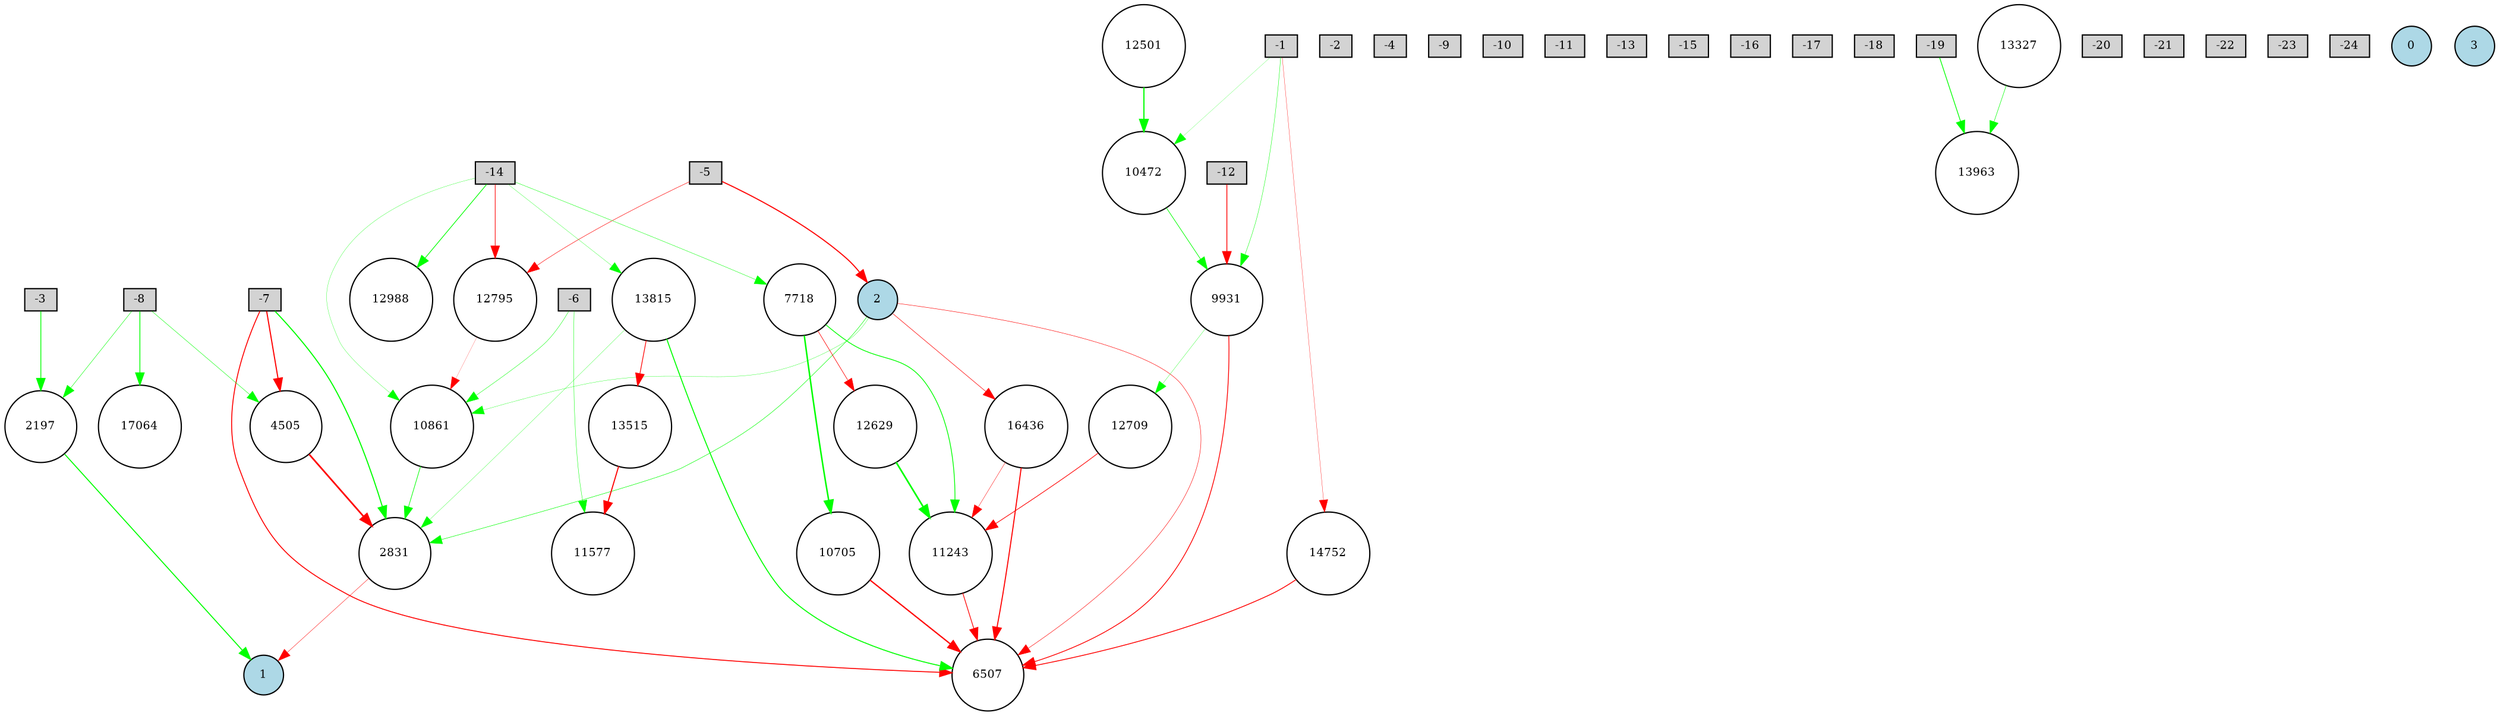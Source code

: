 digraph {
	node [fontsize=9 height=0.2 shape=circle width=0.2]
	-1 [fillcolor=lightgray shape=box style=filled]
	-2 [fillcolor=lightgray shape=box style=filled]
	-3 [fillcolor=lightgray shape=box style=filled]
	-4 [fillcolor=lightgray shape=box style=filled]
	-5 [fillcolor=lightgray shape=box style=filled]
	-6 [fillcolor=lightgray shape=box style=filled]
	-7 [fillcolor=lightgray shape=box style=filled]
	-8 [fillcolor=lightgray shape=box style=filled]
	-9 [fillcolor=lightgray shape=box style=filled]
	-10 [fillcolor=lightgray shape=box style=filled]
	-11 [fillcolor=lightgray shape=box style=filled]
	-12 [fillcolor=lightgray shape=box style=filled]
	-13 [fillcolor=lightgray shape=box style=filled]
	-14 [fillcolor=lightgray shape=box style=filled]
	-15 [fillcolor=lightgray shape=box style=filled]
	-16 [fillcolor=lightgray shape=box style=filled]
	-17 [fillcolor=lightgray shape=box style=filled]
	-18 [fillcolor=lightgray shape=box style=filled]
	-19 [fillcolor=lightgray shape=box style=filled]
	-20 [fillcolor=lightgray shape=box style=filled]
	-21 [fillcolor=lightgray shape=box style=filled]
	-22 [fillcolor=lightgray shape=box style=filled]
	-23 [fillcolor=lightgray shape=box style=filled]
	-24 [fillcolor=lightgray shape=box style=filled]
	0 [fillcolor=lightblue style=filled]
	1 [fillcolor=lightblue style=filled]
	2 [fillcolor=lightblue style=filled]
	3 [fillcolor=lightblue style=filled]
	13963 [fillcolor=white style=filled]
	13327 [fillcolor=white style=filled]
	2831 [fillcolor=white style=filled]
	2197 [fillcolor=white style=filled]
	4505 [fillcolor=white style=filled]
	14752 [fillcolor=white style=filled]
	12709 [fillcolor=white style=filled]
	7718 [fillcolor=white style=filled]
	17064 [fillcolor=white style=filled]
	16436 [fillcolor=white style=filled]
	11577 [fillcolor=white style=filled]
	12988 [fillcolor=white style=filled]
	9931 [fillcolor=white style=filled]
	13515 [fillcolor=white style=filled]
	10705 [fillcolor=white style=filled]
	12501 [fillcolor=white style=filled]
	12629 [fillcolor=white style=filled]
	10472 [fillcolor=white style=filled]
	6507 [fillcolor=white style=filled]
	11243 [fillcolor=white style=filled]
	10861 [fillcolor=white style=filled]
	13815 [fillcolor=white style=filled]
	12795 [fillcolor=white style=filled]
	-14 -> 10861 [color=green penwidth=0.1939397599247085 style=solid]
	-8 -> 17064 [color=green penwidth=0.6673434406042317 style=solid]
	11243 -> 6507 [color=red penwidth=0.5973737996581342 style=solid]
	9931 -> 12709 [color=green penwidth=0.1994442277799569 style=solid]
	10705 -> 6507 [color=red penwidth=1.047290111280313 style=solid]
	2 -> 6507 [color=red penwidth=0.3307548572621134 style=solid]
	-12 -> 9931 [color=red penwidth=0.6581670700565875 style=solid]
	2831 -> 1 [color=red penwidth=0.28236047066795433 style=solid]
	-1 -> 9931 [color=green penwidth=0.2921055448652021 style=solid]
	-7 -> 6507 [color=red penwidth=0.7676703504039316 style=solid]
	13815 -> 2831 [color=green penwidth=0.18936548789991717 style=solid]
	-7 -> 2831 [color=green penwidth=0.8871025213027458 style=solid]
	-6 -> 10861 [color=green penwidth=0.28855378443664137 style=solid]
	-6 -> 11577 [color=green penwidth=0.28578247739503826 style=solid]
	-19 -> 13963 [color=green penwidth=0.6201639731098864 style=solid]
	13515 -> 11577 [color=red penwidth=0.8766630217625219 style=solid]
	-1 -> 14752 [color=red penwidth=0.21502708914932384 style=solid]
	13327 -> 13963 [color=green penwidth=0.3620508269582978 style=solid]
	13815 -> 6507 [color=green penwidth=0.803341558899254 style=solid]
	10861 -> 2831 [color=green penwidth=0.48712232461710037 style=solid]
	-7 -> 4505 [color=red penwidth=0.9081822597018601 style=solid]
	16436 -> 6507 [color=red penwidth=0.8526647473248938 style=solid]
	14752 -> 6507 [color=red penwidth=0.6897365251500367 style=solid]
	9931 -> 6507 [color=red penwidth=0.6501000100652463 style=solid]
	4505 -> 2831 [color=red penwidth=1.3311212730527546 style=solid]
	12795 -> 10861 [color=red penwidth=0.1360298929485665 style=solid]
	-3 -> 2197 [color=green penwidth=0.6502755175577629 style=solid]
	12709 -> 11243 [color=red penwidth=0.5287280337009206 style=solid]
	7718 -> 11243 [color=green penwidth=0.637927520710394 style=solid]
	13815 -> 13515 [color=red penwidth=0.5950578063080947 style=solid]
	-1 -> 10472 [color=green penwidth=0.1346213108895183 style=solid]
	12501 -> 10472 [color=green penwidth=0.9372216062253516 style=solid]
	-8 -> 4505 [color=green penwidth=0.31357192324427774 style=solid]
	2 -> 10861 [color=green penwidth=0.20001179135389005 style=solid]
	-14 -> 7718 [color=green penwidth=0.2818062032071311 style=solid]
	-14 -> 12988 [color=green penwidth=0.5803491304319965 style=solid]
	-8 -> 2197 [color=green penwidth=0.32569962272383257 style=solid]
	-5 -> 2 [color=red penwidth=0.871623989165427 style=solid]
	-5 -> 12795 [color=red penwidth=0.3401509256403811 style=solid]
	-14 -> 13815 [color=green penwidth=0.19362309255683213 style=solid]
	2197 -> 1 [color=green penwidth=0.8145629997171433 style=solid]
	10472 -> 9931 [color=green penwidth=0.48239135154902213 style=solid]
	16436 -> 11243 [color=red penwidth=0.27763414622737703 style=solid]
	-14 -> 12795 [color=red penwidth=0.5121001793971309 style=solid]
	7718 -> 12629 [color=red penwidth=0.42215354060436727 style=solid]
	2 -> 16436 [color=red penwidth=0.38603706039798513 style=solid]
	12629 -> 11243 [color=green penwidth=1.3045813925556073 style=solid]
	2 -> 2831 [color=green penwidth=0.36074723339634085 style=solid]
	7718 -> 10705 [color=green penwidth=1.204715251727063 style=solid]
}
